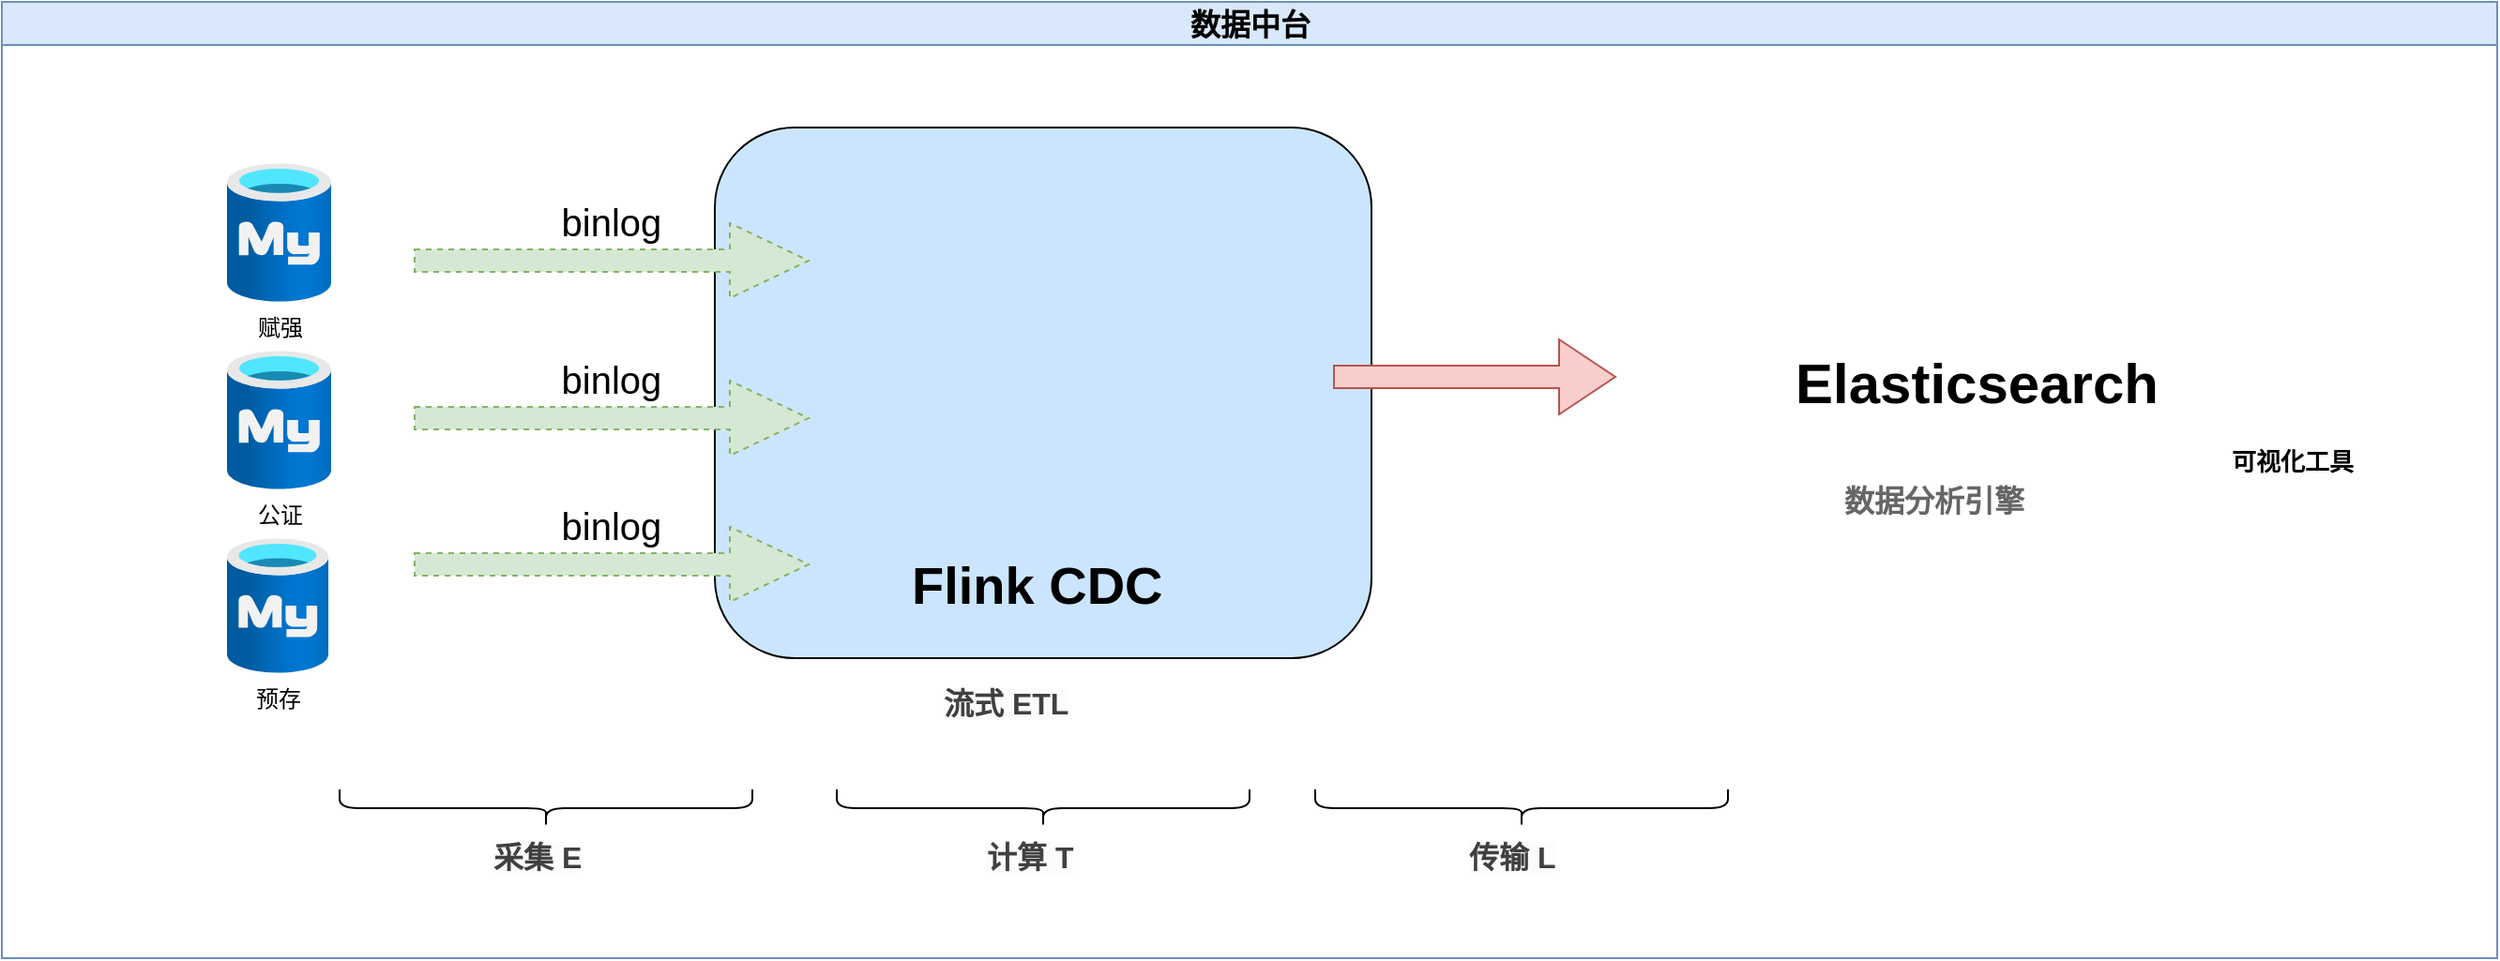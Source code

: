 <mxfile version="17.4.5" type="github">
  <diagram id="tiiCQIkP0fynBeZoNhBV" name="Page-1">
    <mxGraphModel dx="1422" dy="762" grid="1" gridSize="10" guides="1" tooltips="1" connect="1" arrows="1" fold="1" page="1" pageScale="1" pageWidth="1600" pageHeight="900" math="0" shadow="0">
      <root>
        <mxCell id="0" />
        <mxCell id="1" parent="0" />
        <mxCell id="FFQyTOtspE-0GEqabYLA-12" value="" style="rounded=1;whiteSpace=wrap;html=1;labelBorderColor=none;fontSize=30;labelBackgroundColor=#66B2FF;fillColor=#CCE5FF;" vertex="1" parent="1">
          <mxGeometry x="430" y="217" width="350" height="283" as="geometry" />
        </mxCell>
        <mxCell id="FFQyTOtspE-0GEqabYLA-1" value="赋强" style="aspect=fixed;html=1;points=[];align=center;image;fontSize=12;image=img/lib/azure2/databases/Azure_Database_MySQL_Server.svg;" vertex="1" parent="1">
          <mxGeometry x="170" y="236" width="55.5" height="74" as="geometry" />
        </mxCell>
        <mxCell id="FFQyTOtspE-0GEqabYLA-2" value="公证" style="aspect=fixed;html=1;points=[];align=center;image;fontSize=12;image=img/lib/azure2/databases/Azure_Database_MySQL_Server.svg;" vertex="1" parent="1">
          <mxGeometry x="170" y="336" width="55.5" height="74" as="geometry" />
        </mxCell>
        <mxCell id="FFQyTOtspE-0GEqabYLA-3" value="预存" style="aspect=fixed;html=1;points=[];align=center;image;fontSize=12;image=img/lib/azure2/databases/Azure_Database_MySQL_Server.svg;" vertex="1" parent="1">
          <mxGeometry x="170" y="436" width="54" height="72" as="geometry" />
        </mxCell>
        <mxCell id="FFQyTOtspE-0GEqabYLA-4" value="" style="shape=image;verticalLabelPosition=bottom;labelBackgroundColor=default;verticalAlign=top;aspect=fixed;imageAspect=0;image=https://nightlies.apache.org/flink/flink-docs-release-1.13/flink-header-logo.svg;" vertex="1" parent="1">
          <mxGeometry x="490" y="284" width="256.08" height="132" as="geometry" />
        </mxCell>
        <mxCell id="FFQyTOtspE-0GEqabYLA-11" value="Elasticsearch" style="shape=image;verticalLabelPosition=middle;labelBackgroundColor=default;verticalAlign=middle;aspect=fixed;imageAspect=0;image=https://static-www.elastic.co/v3/assets/bltefdd0b53724fa2ce/blt36f2da8d650732a0/5d0823c3d8ff351753cbc99f/logo-elasticsearch-32-color.svg;align=left;horizontal=1;labelPosition=right;fontStyle=1;labelBorderColor=none;fontSize=30;" vertex="1" parent="1">
          <mxGeometry x="920" y="308" width="84" height="84" as="geometry" />
        </mxCell>
        <mxCell id="FFQyTOtspE-0GEqabYLA-13" value="binlog" style="shape=singleArrow;labelBackgroundColor=none;labelBorderColor=none;fontSize=20;fillColor=#d5e8d4;dashed=1;strokeColor=#82b366;html=1;whiteSpace=wrap;spacingTop=-42;" vertex="1" parent="1">
          <mxGeometry x="270" y="268" width="210" height="40" as="geometry" />
        </mxCell>
        <mxCell id="FFQyTOtspE-0GEqabYLA-16" value="" style="shape=singleArrow;whiteSpace=wrap;html=1;labelBackgroundColor=#66B2FF;labelBorderColor=none;fontSize=30;fillColor=#f8cecc;strokeColor=#b85450;" vertex="1" parent="1">
          <mxGeometry x="760" y="330" width="150" height="40" as="geometry" />
        </mxCell>
        <mxCell id="FFQyTOtspE-0GEqabYLA-17" value="&lt;h1 style=&quot;font-size: 28px;&quot;&gt;Flink CDC&lt;/h1&gt;" style="text;html=1;strokeColor=none;fillColor=none;spacing=5;spacingTop=-20;whiteSpace=wrap;overflow=hidden;rounded=0;dashed=1;labelBackgroundColor=none;labelBorderColor=none;fontSize=28;" vertex="1" parent="1">
          <mxGeometry x="530" y="436" width="150" height="40" as="geometry" />
        </mxCell>
        <mxCell id="FFQyTOtspE-0GEqabYLA-18" value="可视化工具" style="shape=image;verticalLabelPosition=bottom;labelBackgroundColor=default;verticalAlign=top;aspect=fixed;imageAspect=0;image=https://images.contentstack.io/v3/assets/bltefdd0b53724fa2ce/bltaeb7a6a4e9dc3735/5d07f07ddc3c021053898fa7/logo-kibana-24-color.svg;fontSize=13;fontStyle=1" vertex="1" parent="1">
          <mxGeometry x="1240" y="319" width="62" height="62" as="geometry" />
        </mxCell>
        <mxCell id="FFQyTOtspE-0GEqabYLA-19" value="binlog" style="shape=singleArrow;labelBackgroundColor=none;labelBorderColor=none;fontSize=20;fillColor=#d5e8d4;dashed=1;strokeColor=#82b366;html=1;whiteSpace=wrap;spacingTop=-42;" vertex="1" parent="1">
          <mxGeometry x="270" y="352" width="210" height="40" as="geometry" />
        </mxCell>
        <mxCell id="FFQyTOtspE-0GEqabYLA-20" value="binlog" style="shape=singleArrow;labelBackgroundColor=none;labelBorderColor=none;fontSize=20;fillColor=#d5e8d4;dashed=1;strokeColor=#82b366;html=1;whiteSpace=wrap;spacingTop=-42;" vertex="1" parent="1">
          <mxGeometry x="270" y="430" width="210" height="40" as="geometry" />
        </mxCell>
        <mxCell id="FFQyTOtspE-0GEqabYLA-21" value="&lt;span style=&quot;color: rgb(102, 102, 102); font-family: arial, helvetica, sans-serif; font-size: 16px; font-style: normal; letter-spacing: normal; text-align: left; text-indent: 0px; text-transform: none; word-spacing: 0px; background-color: rgb(255, 255, 255); display: inline; float: none;&quot;&gt;数据分析引擎&lt;/span&gt;" style="text;whiteSpace=wrap;html=1;fontSize=16;fontStyle=1" vertex="1" parent="1">
          <mxGeometry x="1030" y="400" width="110" height="30" as="geometry" />
        </mxCell>
        <mxCell id="FFQyTOtspE-0GEqabYLA-22" value="&lt;span style=&quot;color: rgb(64, 64, 64); font-size: 16px; font-style: normal; letter-spacing: normal; text-indent: 0px; text-transform: none; word-spacing: 0px; background-color: rgb(252, 252, 252); display: inline; float: none;&quot;&gt;流式 ETL&lt;/span&gt;" style="text;whiteSpace=wrap;html=1;fontSize=16;fontStyle=1" vertex="1" parent="1">
          <mxGeometry x="550" y="508" width="90" height="30" as="geometry" />
        </mxCell>
        <mxCell id="FFQyTOtspE-0GEqabYLA-23" value="" style="shape=curlyBracket;whiteSpace=wrap;html=1;rounded=1;flipH=1;labelBackgroundColor=none;labelBorderColor=none;fontSize=16;fillColor=#CCCCCC;rotation=90;" vertex="1" parent="1">
          <mxGeometry x="330" y="470" width="20" height="220" as="geometry" />
        </mxCell>
        <mxCell id="FFQyTOtspE-0GEqabYLA-24" value="" style="shape=curlyBracket;whiteSpace=wrap;html=1;rounded=1;flipH=1;labelBackgroundColor=none;labelBorderColor=none;fontSize=16;fillColor=#CCCCCC;rotation=90;" vertex="1" parent="1">
          <mxGeometry x="595" y="470" width="20" height="220" as="geometry" />
        </mxCell>
        <mxCell id="FFQyTOtspE-0GEqabYLA-25" value="" style="shape=curlyBracket;whiteSpace=wrap;html=1;rounded=1;flipH=1;labelBackgroundColor=none;labelBorderColor=none;fontSize=16;fillColor=#CCCCCC;rotation=90;" vertex="1" parent="1">
          <mxGeometry x="850" y="470" width="20" height="220" as="geometry" />
        </mxCell>
        <mxCell id="FFQyTOtspE-0GEqabYLA-26" value="&lt;span style=&quot;color: rgb(64 , 64 , 64) ; font-size: 16px ; font-style: normal ; letter-spacing: normal ; text-indent: 0px ; text-transform: none ; word-spacing: 0px ; background-color: rgb(252 , 252 , 252) ; display: inline ; float: none&quot;&gt;采集 E&lt;/span&gt;" style="text;whiteSpace=wrap;html=1;fontSize=16;fontStyle=1" vertex="1" parent="1">
          <mxGeometry x="310" y="590" width="90" height="30" as="geometry" />
        </mxCell>
        <mxCell id="FFQyTOtspE-0GEqabYLA-27" value="&lt;span style=&quot;color: rgb(64 , 64 , 64) ; font-size: 16px ; font-style: normal ; letter-spacing: normal ; text-indent: 0px ; text-transform: none ; word-spacing: 0px ; background-color: rgb(252 , 252 , 252) ; display: inline ; float: none&quot;&gt;计算 T&lt;/span&gt;" style="text;whiteSpace=wrap;html=1;fontSize=16;fontStyle=1" vertex="1" parent="1">
          <mxGeometry x="573.04" y="590" width="90" height="30" as="geometry" />
        </mxCell>
        <mxCell id="FFQyTOtspE-0GEqabYLA-28" value="&lt;span style=&quot;color: rgb(64 , 64 , 64) ; font-size: 16px ; font-style: normal ; letter-spacing: normal ; text-indent: 0px ; text-transform: none ; word-spacing: 0px ; background-color: rgb(252 , 252 , 252) ; display: inline ; float: none&quot;&gt;传输 L&lt;/span&gt;" style="text;whiteSpace=wrap;html=1;fontSize=16;fontStyle=1" vertex="1" parent="1">
          <mxGeometry x="830" y="590" width="90" height="30" as="geometry" />
        </mxCell>
        <mxCell id="FFQyTOtspE-0GEqabYLA-29" value="数据中台" style="swimlane;labelBackgroundColor=none;labelBorderColor=none;fontSize=16;fillColor=#dae8fc;html=1;strokeColor=#6c8ebf;" vertex="1" parent="1">
          <mxGeometry x="50" y="150" width="1330" height="510" as="geometry" />
        </mxCell>
      </root>
    </mxGraphModel>
  </diagram>
</mxfile>

